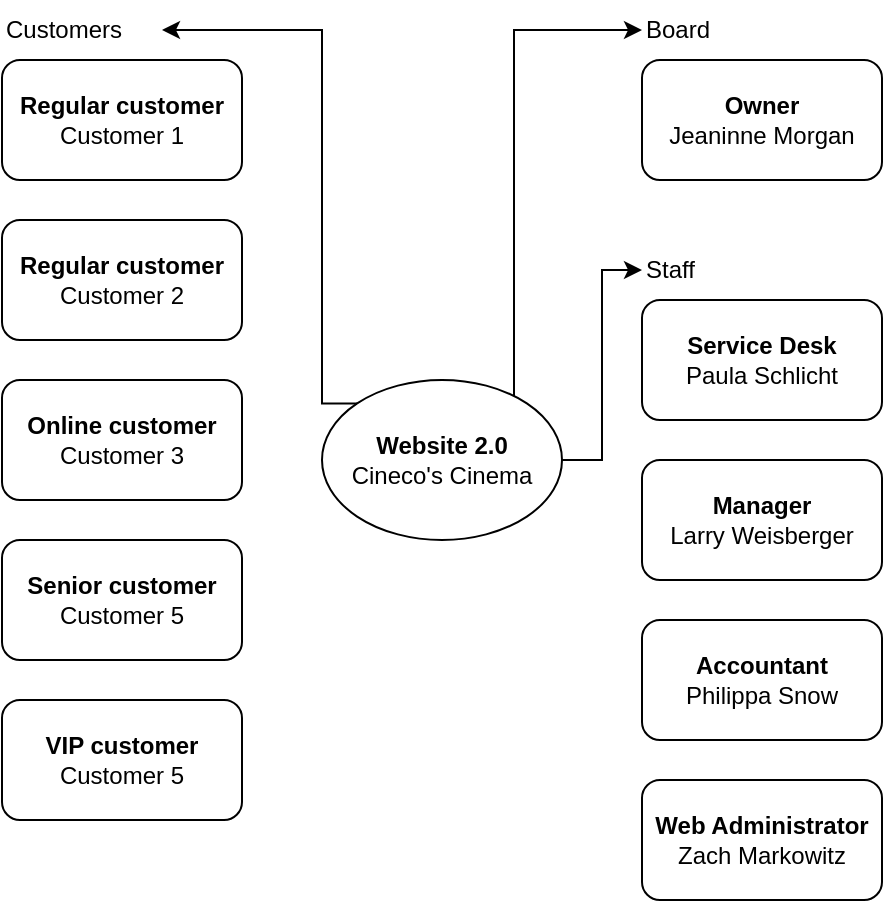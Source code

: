 <mxfile version="22.1.21" type="github">
  <diagram name="Pagina-1" id="xhug6yOHNCNb80ZG2uXK">
    <mxGraphModel dx="725" dy="341" grid="1" gridSize="10" guides="1" tooltips="1" connect="1" arrows="1" fold="1" page="1" pageScale="1" pageWidth="827" pageHeight="1169" background="none" math="0" shadow="0">
      <root>
        <mxCell id="0" />
        <mxCell id="1" parent="0" />
        <mxCell id="EnI8fv6ir9d43XPt4BOt-10" style="edgeStyle=orthogonalEdgeStyle;rounded=0;orthogonalLoop=1;jettySize=auto;html=1;exitX=1;exitY=0;exitDx=0;exitDy=0;entryX=0;entryY=0.5;entryDx=0;entryDy=0;" parent="1" source="EnI8fv6ir9d43XPt4BOt-1" target="EnI8fv6ir9d43XPt4BOt-7" edge="1">
          <mxGeometry relative="1" as="geometry">
            <Array as="points">
              <mxPoint x="456" y="65" />
            </Array>
          </mxGeometry>
        </mxCell>
        <mxCell id="EnI8fv6ir9d43XPt4BOt-11" style="edgeStyle=orthogonalEdgeStyle;rounded=0;orthogonalLoop=1;jettySize=auto;html=1;exitX=1;exitY=0.5;exitDx=0;exitDy=0;" parent="1" source="EnI8fv6ir9d43XPt4BOt-1" target="EnI8fv6ir9d43XPt4BOt-8" edge="1">
          <mxGeometry relative="1" as="geometry">
            <Array as="points">
              <mxPoint x="500" y="280" />
              <mxPoint x="500" y="185" />
            </Array>
          </mxGeometry>
        </mxCell>
        <mxCell id="EnI8fv6ir9d43XPt4BOt-19" style="edgeStyle=orthogonalEdgeStyle;rounded=0;orthogonalLoop=1;jettySize=auto;html=1;exitX=0;exitY=0;exitDx=0;exitDy=0;entryX=1;entryY=0.5;entryDx=0;entryDy=0;" parent="1" source="EnI8fv6ir9d43XPt4BOt-1" target="EnI8fv6ir9d43XPt4BOt-12" edge="1">
          <mxGeometry relative="1" as="geometry">
            <Array as="points">
              <mxPoint x="360" y="252" />
              <mxPoint x="360" y="65" />
            </Array>
          </mxGeometry>
        </mxCell>
        <mxCell id="EnI8fv6ir9d43XPt4BOt-1" value="&lt;div&gt;&lt;b&gt;Website 2.0&lt;/b&gt;&lt;/div&gt;&lt;div&gt;Cineco&#39;s Cinema&lt;br&gt;&lt;/div&gt;" style="ellipse;whiteSpace=wrap;html=1;" parent="1" vertex="1">
          <mxGeometry x="360" y="240" width="120" height="80" as="geometry" />
        </mxCell>
        <mxCell id="EnI8fv6ir9d43XPt4BOt-2" value="&lt;div align=&quot;center&quot;&gt;&lt;b&gt;Owner&lt;/b&gt;&lt;br&gt;Jeaninne Morgan&lt;br&gt;&lt;/div&gt;" style="rounded=1;whiteSpace=wrap;html=1;align=center;labelPadding=0;" parent="1" vertex="1">
          <mxGeometry x="520" y="80" width="120" height="60" as="geometry" />
        </mxCell>
        <mxCell id="EnI8fv6ir9d43XPt4BOt-3" value="&lt;div&gt;&lt;b&gt;Service Desk&lt;/b&gt;&lt;/div&gt;&lt;div&gt;Paula Schlicht&lt;br&gt;&lt;/div&gt;" style="rounded=1;whiteSpace=wrap;html=1;" parent="1" vertex="1">
          <mxGeometry x="520" y="200" width="120" height="60" as="geometry" />
        </mxCell>
        <mxCell id="EnI8fv6ir9d43XPt4BOt-4" value="&lt;div&gt;&lt;b&gt;Manager&lt;/b&gt;&lt;/div&gt;&lt;div&gt;Larry Weisberger&lt;br&gt;&lt;/div&gt;" style="rounded=1;whiteSpace=wrap;html=1;" parent="1" vertex="1">
          <mxGeometry x="520" y="280" width="120" height="60" as="geometry" />
        </mxCell>
        <mxCell id="EnI8fv6ir9d43XPt4BOt-6" value="&lt;div&gt;&lt;b&gt;Regular customer&lt;/b&gt;&lt;/div&gt;&lt;div&gt;Customer 1&lt;br&gt;&lt;/div&gt;" style="rounded=1;whiteSpace=wrap;html=1;" parent="1" vertex="1">
          <mxGeometry x="200" y="80" width="120" height="60" as="geometry" />
        </mxCell>
        <mxCell id="EnI8fv6ir9d43XPt4BOt-7" value="&lt;div&gt;Board&lt;/div&gt;" style="text;html=1;strokeColor=none;fillColor=none;align=left;verticalAlign=middle;whiteSpace=wrap;rounded=0;" parent="1" vertex="1">
          <mxGeometry x="520" y="50" width="60" height="30" as="geometry" />
        </mxCell>
        <mxCell id="EnI8fv6ir9d43XPt4BOt-8" value="&lt;div&gt;Staff&lt;br&gt;&lt;/div&gt;" style="text;html=1;strokeColor=none;fillColor=none;align=left;verticalAlign=middle;whiteSpace=wrap;rounded=0;" parent="1" vertex="1">
          <mxGeometry x="520" y="170" width="60" height="30" as="geometry" />
        </mxCell>
        <mxCell id="EnI8fv6ir9d43XPt4BOt-9" value="&lt;div&gt;&lt;b&gt;Accountant&lt;/b&gt;&lt;/div&gt;&lt;div&gt;Philippa Snow&lt;br&gt;&lt;/div&gt;" style="rounded=1;whiteSpace=wrap;html=1;" parent="1" vertex="1">
          <mxGeometry x="520" y="360" width="120" height="60" as="geometry" />
        </mxCell>
        <mxCell id="EnI8fv6ir9d43XPt4BOt-12" value="&lt;div&gt;Customers&lt;/div&gt;" style="text;html=1;strokeColor=none;fillColor=none;align=left;verticalAlign=middle;whiteSpace=wrap;rounded=0;" parent="1" vertex="1">
          <mxGeometry x="200" y="50" width="80" height="30" as="geometry" />
        </mxCell>
        <mxCell id="EnI8fv6ir9d43XPt4BOt-15" value="&lt;div&gt;&lt;b&gt;Regular customer&lt;/b&gt;&lt;/div&gt;&lt;div&gt;Customer 2&lt;br&gt;&lt;/div&gt;" style="rounded=1;whiteSpace=wrap;html=1;" parent="1" vertex="1">
          <mxGeometry x="200" y="160" width="120" height="60" as="geometry" />
        </mxCell>
        <mxCell id="EnI8fv6ir9d43XPt4BOt-16" value="&lt;div&gt;&lt;b&gt;Online customer&lt;/b&gt;&lt;/div&gt;&lt;div&gt;Customer 3&lt;br&gt;&lt;/div&gt;" style="rounded=1;whiteSpace=wrap;html=1;" parent="1" vertex="1">
          <mxGeometry x="200" y="240" width="120" height="60" as="geometry" />
        </mxCell>
        <mxCell id="EnI8fv6ir9d43XPt4BOt-17" value="&lt;div&gt;&lt;b&gt;Senior customer&lt;/b&gt;&lt;/div&gt;&lt;div&gt;Customer 5&lt;br&gt;&lt;/div&gt;" style="rounded=1;whiteSpace=wrap;html=1;" parent="1" vertex="1">
          <mxGeometry x="200" y="320" width="120" height="60" as="geometry" />
        </mxCell>
        <mxCell id="EnI8fv6ir9d43XPt4BOt-18" value="&lt;div&gt;&lt;b&gt;VIP customer&lt;/b&gt;&lt;/div&gt;&lt;div&gt;Customer 5&lt;br&gt;&lt;/div&gt;" style="rounded=1;whiteSpace=wrap;html=1;" parent="1" vertex="1">
          <mxGeometry x="200" y="400" width="120" height="60" as="geometry" />
        </mxCell>
        <mxCell id="EnI8fv6ir9d43XPt4BOt-20" value="&lt;div&gt;&lt;b&gt;Web Administrator&lt;/b&gt;&lt;/div&gt;&lt;div&gt;Zach Markowitz&lt;br&gt;&lt;/div&gt;" style="rounded=1;whiteSpace=wrap;html=1;" parent="1" vertex="1">
          <mxGeometry x="520" y="440" width="120" height="60" as="geometry" />
        </mxCell>
      </root>
    </mxGraphModel>
  </diagram>
</mxfile>
